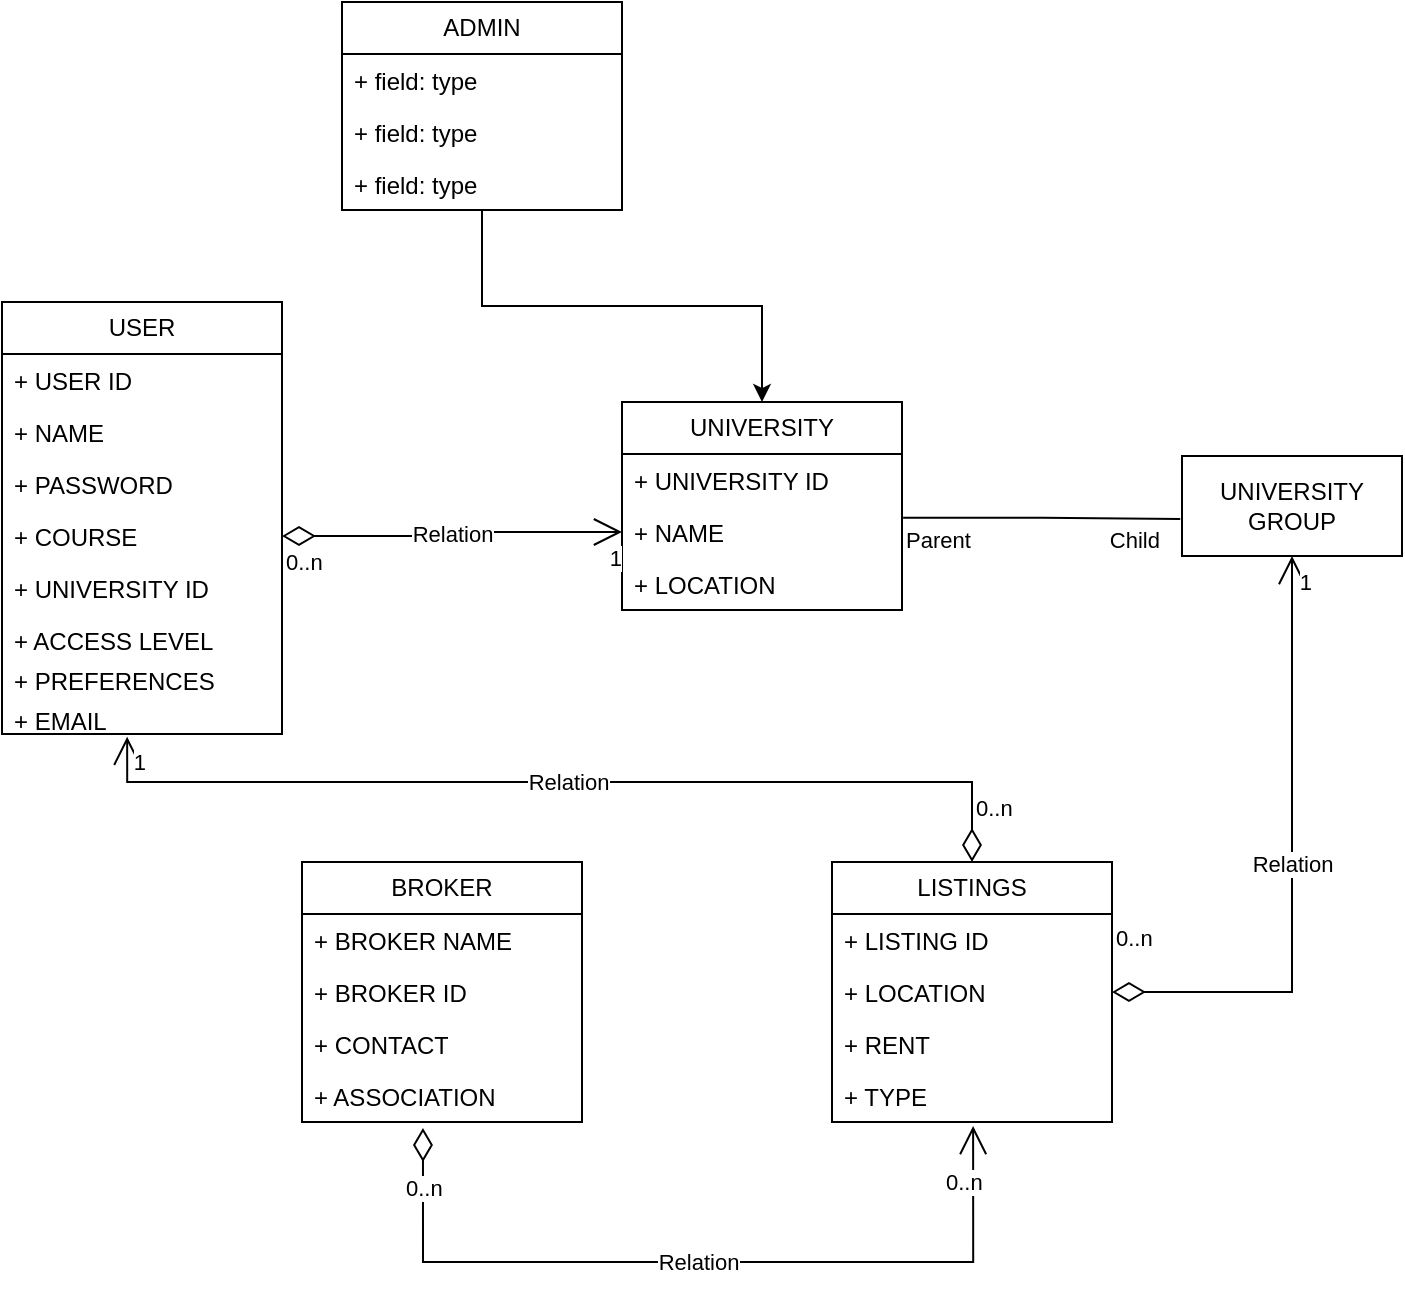 <mxfile version="22.1.5" type="device">
  <diagram name="Page-1" id="k2pKDXs_40z9KWmurBvw">
    <mxGraphModel dx="1434" dy="760" grid="1" gridSize="10" guides="1" tooltips="1" connect="1" arrows="1" fold="1" page="1" pageScale="1" pageWidth="850" pageHeight="1100" math="0" shadow="0">
      <root>
        <mxCell id="0" />
        <mxCell id="1" parent="0" />
        <mxCell id="JMKVLPqNB-fVFpPzZIoB-3" value="UNIVERSITY&lt;br&gt;GROUP" style="html=1;whiteSpace=wrap;" parent="1" vertex="1">
          <mxGeometry x="650" y="247" width="110" height="50" as="geometry" />
        </mxCell>
        <mxCell id="11fFBw-Yx5N1w3OpJFn4-9" value="" style="endArrow=none;html=1;edgeStyle=orthogonalEdgeStyle;rounded=0;entryX=-0.008;entryY=0.629;entryDx=0;entryDy=0;exitX=1.004;exitY=0.226;exitDx=0;exitDy=0;exitPerimeter=0;entryPerimeter=0;" parent="1" source="2HgKkXFrm2AgrF1j4EE3-20" target="JMKVLPqNB-fVFpPzZIoB-3" edge="1">
          <mxGeometry relative="1" as="geometry">
            <mxPoint x="460" y="290" as="sourcePoint" />
            <mxPoint x="420" y="340" as="targetPoint" />
          </mxGeometry>
        </mxCell>
        <mxCell id="11fFBw-Yx5N1w3OpJFn4-10" value="Parent" style="edgeLabel;resizable=0;html=1;align=left;verticalAlign=bottom;" parent="11fFBw-Yx5N1w3OpJFn4-9" connectable="0" vertex="1">
          <mxGeometry x="-1" relative="1" as="geometry">
            <mxPoint x="-1" y="20" as="offset" />
          </mxGeometry>
        </mxCell>
        <mxCell id="11fFBw-Yx5N1w3OpJFn4-11" value="Child" style="edgeLabel;resizable=0;html=1;align=right;verticalAlign=bottom;" parent="11fFBw-Yx5N1w3OpJFn4-9" connectable="0" vertex="1">
          <mxGeometry x="1" relative="1" as="geometry">
            <mxPoint x="-9" y="19" as="offset" />
          </mxGeometry>
        </mxCell>
        <mxCell id="2HgKkXFrm2AgrF1j4EE3-1" value="USER" style="swimlane;fontStyle=0;childLayout=stackLayout;horizontal=1;startSize=26;fillColor=none;horizontalStack=0;resizeParent=1;resizeParentMax=0;resizeLast=0;collapsible=1;marginBottom=0;whiteSpace=wrap;html=1;" parent="1" vertex="1">
          <mxGeometry x="60" y="170" width="140" height="216" as="geometry" />
        </mxCell>
        <mxCell id="2HgKkXFrm2AgrF1j4EE3-2" value="+ USER ID" style="text;strokeColor=none;fillColor=none;align=left;verticalAlign=top;spacingLeft=4;spacingRight=4;overflow=hidden;rotatable=0;points=[[0,0.5],[1,0.5]];portConstraint=eastwest;whiteSpace=wrap;html=1;" parent="2HgKkXFrm2AgrF1j4EE3-1" vertex="1">
          <mxGeometry y="26" width="140" height="26" as="geometry" />
        </mxCell>
        <mxCell id="2HgKkXFrm2AgrF1j4EE3-3" value="+ NAME" style="text;strokeColor=none;fillColor=none;align=left;verticalAlign=top;spacingLeft=4;spacingRight=4;overflow=hidden;rotatable=0;points=[[0,0.5],[1,0.5]];portConstraint=eastwest;whiteSpace=wrap;html=1;" parent="2HgKkXFrm2AgrF1j4EE3-1" vertex="1">
          <mxGeometry y="52" width="140" height="26" as="geometry" />
        </mxCell>
        <mxCell id="2HgKkXFrm2AgrF1j4EE3-26" value="+ PASSWORD" style="text;strokeColor=none;fillColor=none;align=left;verticalAlign=top;spacingLeft=4;spacingRight=4;overflow=hidden;rotatable=0;points=[[0,0.5],[1,0.5]];portConstraint=eastwest;whiteSpace=wrap;html=1;" parent="2HgKkXFrm2AgrF1j4EE3-1" vertex="1">
          <mxGeometry y="78" width="140" height="26" as="geometry" />
        </mxCell>
        <mxCell id="2HgKkXFrm2AgrF1j4EE3-29" value="+ COURSE" style="text;strokeColor=none;fillColor=none;align=left;verticalAlign=top;spacingLeft=4;spacingRight=4;overflow=hidden;rotatable=0;points=[[0,0.5],[1,0.5]];portConstraint=eastwest;whiteSpace=wrap;html=1;" parent="2HgKkXFrm2AgrF1j4EE3-1" vertex="1">
          <mxGeometry y="104" width="140" height="26" as="geometry" />
        </mxCell>
        <mxCell id="2HgKkXFrm2AgrF1j4EE3-27" value="+ UNIVERSITY ID" style="text;strokeColor=none;fillColor=none;align=left;verticalAlign=top;spacingLeft=4;spacingRight=4;overflow=hidden;rotatable=0;points=[[0,0.5],[1,0.5]];portConstraint=eastwest;whiteSpace=wrap;html=1;" parent="2HgKkXFrm2AgrF1j4EE3-1" vertex="1">
          <mxGeometry y="130" width="140" height="26" as="geometry" />
        </mxCell>
        <mxCell id="2HgKkXFrm2AgrF1j4EE3-44" value="+ ACCESS LEVEL" style="text;strokeColor=none;fillColor=none;align=left;verticalAlign=top;spacingLeft=4;spacingRight=4;overflow=hidden;rotatable=0;points=[[0,0.5],[1,0.5]];portConstraint=eastwest;whiteSpace=wrap;html=1;" parent="2HgKkXFrm2AgrF1j4EE3-1" vertex="1">
          <mxGeometry y="156" width="140" height="20" as="geometry" />
        </mxCell>
        <mxCell id="2HgKkXFrm2AgrF1j4EE3-32" value="+ PREFERENCES" style="text;strokeColor=none;fillColor=none;align=left;verticalAlign=top;spacingLeft=4;spacingRight=4;overflow=hidden;rotatable=0;points=[[0,0.5],[1,0.5]];portConstraint=eastwest;whiteSpace=wrap;html=1;" parent="2HgKkXFrm2AgrF1j4EE3-1" vertex="1">
          <mxGeometry y="176" width="140" height="20" as="geometry" />
        </mxCell>
        <mxCell id="2HgKkXFrm2AgrF1j4EE3-4" value="+ EMAIL" style="text;strokeColor=none;fillColor=none;align=left;verticalAlign=top;spacingLeft=4;spacingRight=4;overflow=hidden;rotatable=0;points=[[0,0.5],[1,0.5]];portConstraint=eastwest;whiteSpace=wrap;html=1;" parent="2HgKkXFrm2AgrF1j4EE3-1" vertex="1">
          <mxGeometry y="196" width="140" height="20" as="geometry" />
        </mxCell>
        <mxCell id="Ko-42OE4ya5pbbH6rTbK-5" style="edgeStyle=orthogonalEdgeStyle;rounded=0;orthogonalLoop=1;jettySize=auto;html=1;entryX=0.5;entryY=0;entryDx=0;entryDy=0;" edge="1" parent="1" source="2HgKkXFrm2AgrF1j4EE3-5" target="2HgKkXFrm2AgrF1j4EE3-18">
          <mxGeometry relative="1" as="geometry" />
        </mxCell>
        <mxCell id="2HgKkXFrm2AgrF1j4EE3-5" value="ADMIN" style="swimlane;fontStyle=0;childLayout=stackLayout;horizontal=1;startSize=26;fillColor=none;horizontalStack=0;resizeParent=1;resizeParentMax=0;resizeLast=0;collapsible=1;marginBottom=0;whiteSpace=wrap;html=1;" parent="1" vertex="1">
          <mxGeometry x="230" y="20" width="140" height="104" as="geometry" />
        </mxCell>
        <mxCell id="2HgKkXFrm2AgrF1j4EE3-6" value="+ field: type" style="text;strokeColor=none;fillColor=none;align=left;verticalAlign=top;spacingLeft=4;spacingRight=4;overflow=hidden;rotatable=0;points=[[0,0.5],[1,0.5]];portConstraint=eastwest;whiteSpace=wrap;html=1;" parent="2HgKkXFrm2AgrF1j4EE3-5" vertex="1">
          <mxGeometry y="26" width="140" height="26" as="geometry" />
        </mxCell>
        <mxCell id="2HgKkXFrm2AgrF1j4EE3-7" value="+ field: type" style="text;strokeColor=none;fillColor=none;align=left;verticalAlign=top;spacingLeft=4;spacingRight=4;overflow=hidden;rotatable=0;points=[[0,0.5],[1,0.5]];portConstraint=eastwest;whiteSpace=wrap;html=1;" parent="2HgKkXFrm2AgrF1j4EE3-5" vertex="1">
          <mxGeometry y="52" width="140" height="26" as="geometry" />
        </mxCell>
        <mxCell id="2HgKkXFrm2AgrF1j4EE3-8" value="+ field: type" style="text;strokeColor=none;fillColor=none;align=left;verticalAlign=top;spacingLeft=4;spacingRight=4;overflow=hidden;rotatable=0;points=[[0,0.5],[1,0.5]];portConstraint=eastwest;whiteSpace=wrap;html=1;" parent="2HgKkXFrm2AgrF1j4EE3-5" vertex="1">
          <mxGeometry y="78" width="140" height="26" as="geometry" />
        </mxCell>
        <mxCell id="2HgKkXFrm2AgrF1j4EE3-10" value="LISTINGS" style="swimlane;fontStyle=0;childLayout=stackLayout;horizontal=1;startSize=26;fillColor=none;horizontalStack=0;resizeParent=1;resizeParentMax=0;resizeLast=0;collapsible=1;marginBottom=0;whiteSpace=wrap;html=1;" parent="1" vertex="1">
          <mxGeometry x="475" y="450" width="140" height="130" as="geometry" />
        </mxCell>
        <mxCell id="2HgKkXFrm2AgrF1j4EE3-11" value="+ LISTING ID" style="text;strokeColor=none;fillColor=none;align=left;verticalAlign=top;spacingLeft=4;spacingRight=4;overflow=hidden;rotatable=0;points=[[0,0.5],[1,0.5]];portConstraint=eastwest;whiteSpace=wrap;html=1;" parent="2HgKkXFrm2AgrF1j4EE3-10" vertex="1">
          <mxGeometry y="26" width="140" height="26" as="geometry" />
        </mxCell>
        <mxCell id="2HgKkXFrm2AgrF1j4EE3-12" value="+ LOCATION" style="text;strokeColor=none;fillColor=none;align=left;verticalAlign=top;spacingLeft=4;spacingRight=4;overflow=hidden;rotatable=0;points=[[0,0.5],[1,0.5]];portConstraint=eastwest;whiteSpace=wrap;html=1;" parent="2HgKkXFrm2AgrF1j4EE3-10" vertex="1">
          <mxGeometry y="52" width="140" height="26" as="geometry" />
        </mxCell>
        <mxCell id="2HgKkXFrm2AgrF1j4EE3-31" value="+ RENT" style="text;strokeColor=none;fillColor=none;align=left;verticalAlign=top;spacingLeft=4;spacingRight=4;overflow=hidden;rotatable=0;points=[[0,0.5],[1,0.5]];portConstraint=eastwest;whiteSpace=wrap;html=1;" parent="2HgKkXFrm2AgrF1j4EE3-10" vertex="1">
          <mxGeometry y="78" width="140" height="26" as="geometry" />
        </mxCell>
        <mxCell id="2HgKkXFrm2AgrF1j4EE3-13" value="+ TYPE" style="text;strokeColor=none;fillColor=none;align=left;verticalAlign=top;spacingLeft=4;spacingRight=4;overflow=hidden;rotatable=0;points=[[0,0.5],[1,0.5]];portConstraint=eastwest;whiteSpace=wrap;html=1;" parent="2HgKkXFrm2AgrF1j4EE3-10" vertex="1">
          <mxGeometry y="104" width="140" height="26" as="geometry" />
        </mxCell>
        <mxCell id="2HgKkXFrm2AgrF1j4EE3-14" value="BROKER" style="swimlane;fontStyle=0;childLayout=stackLayout;horizontal=1;startSize=26;fillColor=none;horizontalStack=0;resizeParent=1;resizeParentMax=0;resizeLast=0;collapsible=1;marginBottom=0;whiteSpace=wrap;html=1;" parent="1" vertex="1">
          <mxGeometry x="210" y="450" width="140" height="130" as="geometry" />
        </mxCell>
        <mxCell id="2HgKkXFrm2AgrF1j4EE3-15" value="+ BROKER NAME" style="text;strokeColor=none;fillColor=none;align=left;verticalAlign=top;spacingLeft=4;spacingRight=4;overflow=hidden;rotatable=0;points=[[0,0.5],[1,0.5]];portConstraint=eastwest;whiteSpace=wrap;html=1;" parent="2HgKkXFrm2AgrF1j4EE3-14" vertex="1">
          <mxGeometry y="26" width="140" height="26" as="geometry" />
        </mxCell>
        <mxCell id="2HgKkXFrm2AgrF1j4EE3-30" value="+ BROKER ID" style="text;strokeColor=none;fillColor=none;align=left;verticalAlign=top;spacingLeft=4;spacingRight=4;overflow=hidden;rotatable=0;points=[[0,0.5],[1,0.5]];portConstraint=eastwest;whiteSpace=wrap;html=1;" parent="2HgKkXFrm2AgrF1j4EE3-14" vertex="1">
          <mxGeometry y="52" width="140" height="26" as="geometry" />
        </mxCell>
        <mxCell id="2HgKkXFrm2AgrF1j4EE3-16" value="+ CONTACT" style="text;strokeColor=none;fillColor=none;align=left;verticalAlign=top;spacingLeft=4;spacingRight=4;overflow=hidden;rotatable=0;points=[[0,0.5],[1,0.5]];portConstraint=eastwest;whiteSpace=wrap;html=1;" parent="2HgKkXFrm2AgrF1j4EE3-14" vertex="1">
          <mxGeometry y="78" width="140" height="26" as="geometry" />
        </mxCell>
        <mxCell id="2HgKkXFrm2AgrF1j4EE3-17" value="+ ASSOCIATION" style="text;strokeColor=none;fillColor=none;align=left;verticalAlign=top;spacingLeft=4;spacingRight=4;overflow=hidden;rotatable=0;points=[[0,0.5],[1,0.5]];portConstraint=eastwest;whiteSpace=wrap;html=1;" parent="2HgKkXFrm2AgrF1j4EE3-14" vertex="1">
          <mxGeometry y="104" width="140" height="26" as="geometry" />
        </mxCell>
        <mxCell id="2HgKkXFrm2AgrF1j4EE3-18" value="UNIVERSITY" style="swimlane;fontStyle=0;childLayout=stackLayout;horizontal=1;startSize=26;fillColor=none;horizontalStack=0;resizeParent=1;resizeParentMax=0;resizeLast=0;collapsible=1;marginBottom=0;whiteSpace=wrap;html=1;" parent="1" vertex="1">
          <mxGeometry x="370" y="220" width="140" height="104" as="geometry" />
        </mxCell>
        <mxCell id="2HgKkXFrm2AgrF1j4EE3-19" value="+ UNIVERSITY ID" style="text;strokeColor=none;fillColor=none;align=left;verticalAlign=top;spacingLeft=4;spacingRight=4;overflow=hidden;rotatable=0;points=[[0,0.5],[1,0.5]];portConstraint=eastwest;whiteSpace=wrap;html=1;" parent="2HgKkXFrm2AgrF1j4EE3-18" vertex="1">
          <mxGeometry y="26" width="140" height="26" as="geometry" />
        </mxCell>
        <mxCell id="2HgKkXFrm2AgrF1j4EE3-20" value="+ NAME" style="text;strokeColor=none;fillColor=none;align=left;verticalAlign=top;spacingLeft=4;spacingRight=4;overflow=hidden;rotatable=0;points=[[0,0.5],[1,0.5]];portConstraint=eastwest;whiteSpace=wrap;html=1;" parent="2HgKkXFrm2AgrF1j4EE3-18" vertex="1">
          <mxGeometry y="52" width="140" height="26" as="geometry" />
        </mxCell>
        <mxCell id="2HgKkXFrm2AgrF1j4EE3-21" value="+ LOCATION" style="text;strokeColor=none;fillColor=none;align=left;verticalAlign=top;spacingLeft=4;spacingRight=4;overflow=hidden;rotatable=0;points=[[0,0.5],[1,0.5]];portConstraint=eastwest;whiteSpace=wrap;html=1;" parent="2HgKkXFrm2AgrF1j4EE3-18" vertex="1">
          <mxGeometry y="78" width="140" height="26" as="geometry" />
        </mxCell>
        <mxCell id="2HgKkXFrm2AgrF1j4EE3-33" value="Relation" style="endArrow=open;html=1;endSize=12;startArrow=diamondThin;startSize=14;startFill=0;edgeStyle=orthogonalEdgeStyle;rounded=0;exitX=0.5;exitY=0;exitDx=0;exitDy=0;entryX=0.447;entryY=1.068;entryDx=0;entryDy=0;entryPerimeter=0;" parent="1" source="2HgKkXFrm2AgrF1j4EE3-10" target="2HgKkXFrm2AgrF1j4EE3-4" edge="1">
          <mxGeometry relative="1" as="geometry">
            <mxPoint x="560" y="340" as="sourcePoint" />
            <mxPoint x="250" y="420" as="targetPoint" />
            <Array as="points">
              <mxPoint x="545" y="410" />
              <mxPoint x="123" y="410" />
            </Array>
          </mxGeometry>
        </mxCell>
        <mxCell id="2HgKkXFrm2AgrF1j4EE3-34" value="0..n" style="edgeLabel;resizable=0;html=1;align=left;verticalAlign=top;" parent="2HgKkXFrm2AgrF1j4EE3-33" connectable="0" vertex="1">
          <mxGeometry x="-1" relative="1" as="geometry">
            <mxPoint y="-40" as="offset" />
          </mxGeometry>
        </mxCell>
        <mxCell id="2HgKkXFrm2AgrF1j4EE3-35" value="1" style="edgeLabel;resizable=0;html=1;align=right;verticalAlign=top;" parent="2HgKkXFrm2AgrF1j4EE3-33" connectable="0" vertex="1">
          <mxGeometry x="1" relative="1" as="geometry">
            <mxPoint x="10" as="offset" />
          </mxGeometry>
        </mxCell>
        <mxCell id="2HgKkXFrm2AgrF1j4EE3-36" value="Relation" style="endArrow=open;html=1;endSize=12;startArrow=diamondThin;startSize=14;startFill=0;edgeStyle=orthogonalEdgeStyle;rounded=0;exitX=1;exitY=0.5;exitDx=0;exitDy=0;entryX=0;entryY=0.5;entryDx=0;entryDy=0;" parent="1" source="2HgKkXFrm2AgrF1j4EE3-29" target="2HgKkXFrm2AgrF1j4EE3-20" edge="1">
          <mxGeometry relative="1" as="geometry">
            <mxPoint x="130" y="100" as="sourcePoint" />
            <mxPoint x="290" y="100" as="targetPoint" />
          </mxGeometry>
        </mxCell>
        <mxCell id="2HgKkXFrm2AgrF1j4EE3-37" value="0..n" style="edgeLabel;resizable=0;html=1;align=left;verticalAlign=top;" parent="2HgKkXFrm2AgrF1j4EE3-36" connectable="0" vertex="1">
          <mxGeometry x="-1" relative="1" as="geometry" />
        </mxCell>
        <mxCell id="2HgKkXFrm2AgrF1j4EE3-38" value="1" style="edgeLabel;resizable=0;html=1;align=right;verticalAlign=top;" parent="2HgKkXFrm2AgrF1j4EE3-36" connectable="0" vertex="1">
          <mxGeometry x="1" relative="1" as="geometry" />
        </mxCell>
        <mxCell id="2HgKkXFrm2AgrF1j4EE3-39" value="Relation" style="endArrow=open;html=1;endSize=12;startArrow=diamondThin;startSize=14;startFill=0;edgeStyle=orthogonalEdgeStyle;rounded=0;exitX=0.432;exitY=1.115;exitDx=0;exitDy=0;entryX=0.504;entryY=1.077;entryDx=0;entryDy=0;entryPerimeter=0;exitPerimeter=0;" parent="1" source="2HgKkXFrm2AgrF1j4EE3-17" target="2HgKkXFrm2AgrF1j4EE3-13" edge="1">
          <mxGeometry relative="1" as="geometry">
            <mxPoint x="300" y="668" as="sourcePoint" />
            <mxPoint x="450" y="610" as="targetPoint" />
            <Array as="points">
              <mxPoint x="270" y="650" />
              <mxPoint x="546" y="650" />
            </Array>
          </mxGeometry>
        </mxCell>
        <mxCell id="2HgKkXFrm2AgrF1j4EE3-40" value="0..n" style="edgeLabel;resizable=0;html=1;align=left;verticalAlign=top;" parent="2HgKkXFrm2AgrF1j4EE3-39" connectable="0" vertex="1">
          <mxGeometry x="-1" relative="1" as="geometry">
            <mxPoint x="-10" y="17" as="offset" />
          </mxGeometry>
        </mxCell>
        <mxCell id="2HgKkXFrm2AgrF1j4EE3-42" value="0..n" style="edgeLabel;resizable=0;html=1;align=left;verticalAlign=top;" parent="1" connectable="0" vertex="1">
          <mxGeometry x="530" y="600.0" as="geometry">
            <mxPoint y="-3" as="offset" />
          </mxGeometry>
        </mxCell>
        <mxCell id="Ko-42OE4ya5pbbH6rTbK-2" value="Relation" style="endArrow=open;html=1;endSize=12;startArrow=diamondThin;startSize=14;startFill=0;edgeStyle=orthogonalEdgeStyle;rounded=0;entryX=0.5;entryY=1;entryDx=0;entryDy=0;exitX=1;exitY=0.5;exitDx=0;exitDy=0;" edge="1" parent="1" source="2HgKkXFrm2AgrF1j4EE3-12" target="JMKVLPqNB-fVFpPzZIoB-3">
          <mxGeometry relative="1" as="geometry">
            <mxPoint x="615" y="528" as="sourcePoint" />
            <mxPoint x="705" y="310" as="targetPoint" />
            <Array as="points">
              <mxPoint x="705" y="515" />
            </Array>
          </mxGeometry>
        </mxCell>
        <mxCell id="Ko-42OE4ya5pbbH6rTbK-3" value="0..n" style="edgeLabel;resizable=0;html=1;align=left;verticalAlign=top;" connectable="0" vertex="1" parent="Ko-42OE4ya5pbbH6rTbK-2">
          <mxGeometry x="-1" relative="1" as="geometry">
            <mxPoint y="-40" as="offset" />
          </mxGeometry>
        </mxCell>
        <mxCell id="Ko-42OE4ya5pbbH6rTbK-4" value="1" style="edgeLabel;resizable=0;html=1;align=right;verticalAlign=top;" connectable="0" vertex="1" parent="Ko-42OE4ya5pbbH6rTbK-2">
          <mxGeometry x="1" relative="1" as="geometry">
            <mxPoint x="10" as="offset" />
          </mxGeometry>
        </mxCell>
      </root>
    </mxGraphModel>
  </diagram>
</mxfile>
